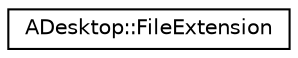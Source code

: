 digraph "Graphical Class Hierarchy"
{
 // LATEX_PDF_SIZE
  edge [fontname="Helvetica",fontsize="10",labelfontname="Helvetica",labelfontsize="10"];
  node [fontname="Helvetica",fontsize="10",shape=record];
  rankdir="LR";
  Node0 [label="ADesktop::FileExtension",height=0.2,width=0.4,color="black", fillcolor="white", style="filled",URL="$structADesktop_1_1FileExtension.html",tooltip=" "];
}
